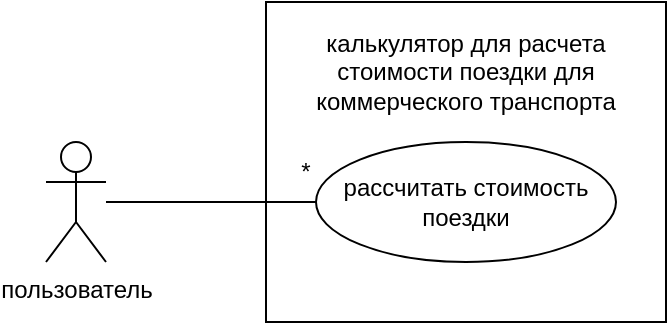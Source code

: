 <mxfile version="20.5.1" type="device"><diagram id="JSXHDh51zLY0NI0xQ0mM" name="Страница 1"><mxGraphModel dx="723" dy="390" grid="1" gridSize="10" guides="1" tooltips="1" connect="1" arrows="1" fold="1" page="1" pageScale="1" pageWidth="827" pageHeight="1169" math="0" shadow="0"><root><mxCell id="0"/><mxCell id="1" parent="0"/><mxCell id="e8PQATlUe0XBEltoxv0d-1" value="пользователь" style="shape=umlActor;verticalLabelPosition=bottom;verticalAlign=top;html=1;outlineConnect=0;" vertex="1" parent="1"><mxGeometry x="210" y="190" width="30" height="60" as="geometry"/></mxCell><mxCell id="e8PQATlUe0XBEltoxv0d-2" value="" style="rounded=0;whiteSpace=wrap;html=1;" vertex="1" parent="1"><mxGeometry x="320" y="120" width="200" height="160" as="geometry"/></mxCell><mxCell id="e8PQATlUe0XBEltoxv0d-3" value="рассчитать стоимость поездки" style="ellipse;whiteSpace=wrap;html=1;" vertex="1" parent="1"><mxGeometry x="345" y="190" width="150" height="60" as="geometry"/></mxCell><mxCell id="e8PQATlUe0XBEltoxv0d-4" value="калькулятор для расчета стоимости поездки для коммерческого транспорта" style="text;html=1;strokeColor=none;fillColor=none;align=center;verticalAlign=middle;whiteSpace=wrap;rounded=0;" vertex="1" parent="1"><mxGeometry x="320" y="140" width="200" height="30" as="geometry"/></mxCell><mxCell id="e8PQATlUe0XBEltoxv0d-6" value="" style="endArrow=none;html=1;rounded=0;entryX=0;entryY=0.5;entryDx=0;entryDy=0;" edge="1" parent="1" source="e8PQATlUe0XBEltoxv0d-1" target="e8PQATlUe0XBEltoxv0d-3"><mxGeometry width="50" height="50" relative="1" as="geometry"><mxPoint x="250" y="210" as="sourcePoint"/><mxPoint x="300" y="160" as="targetPoint"/></mxGeometry></mxCell><mxCell id="e8PQATlUe0XBEltoxv0d-7" value="*" style="text;html=1;strokeColor=none;fillColor=none;align=center;verticalAlign=middle;whiteSpace=wrap;rounded=0;" vertex="1" parent="1"><mxGeometry x="310" y="190" width="60" height="30" as="geometry"/></mxCell></root></mxGraphModel></diagram></mxfile>